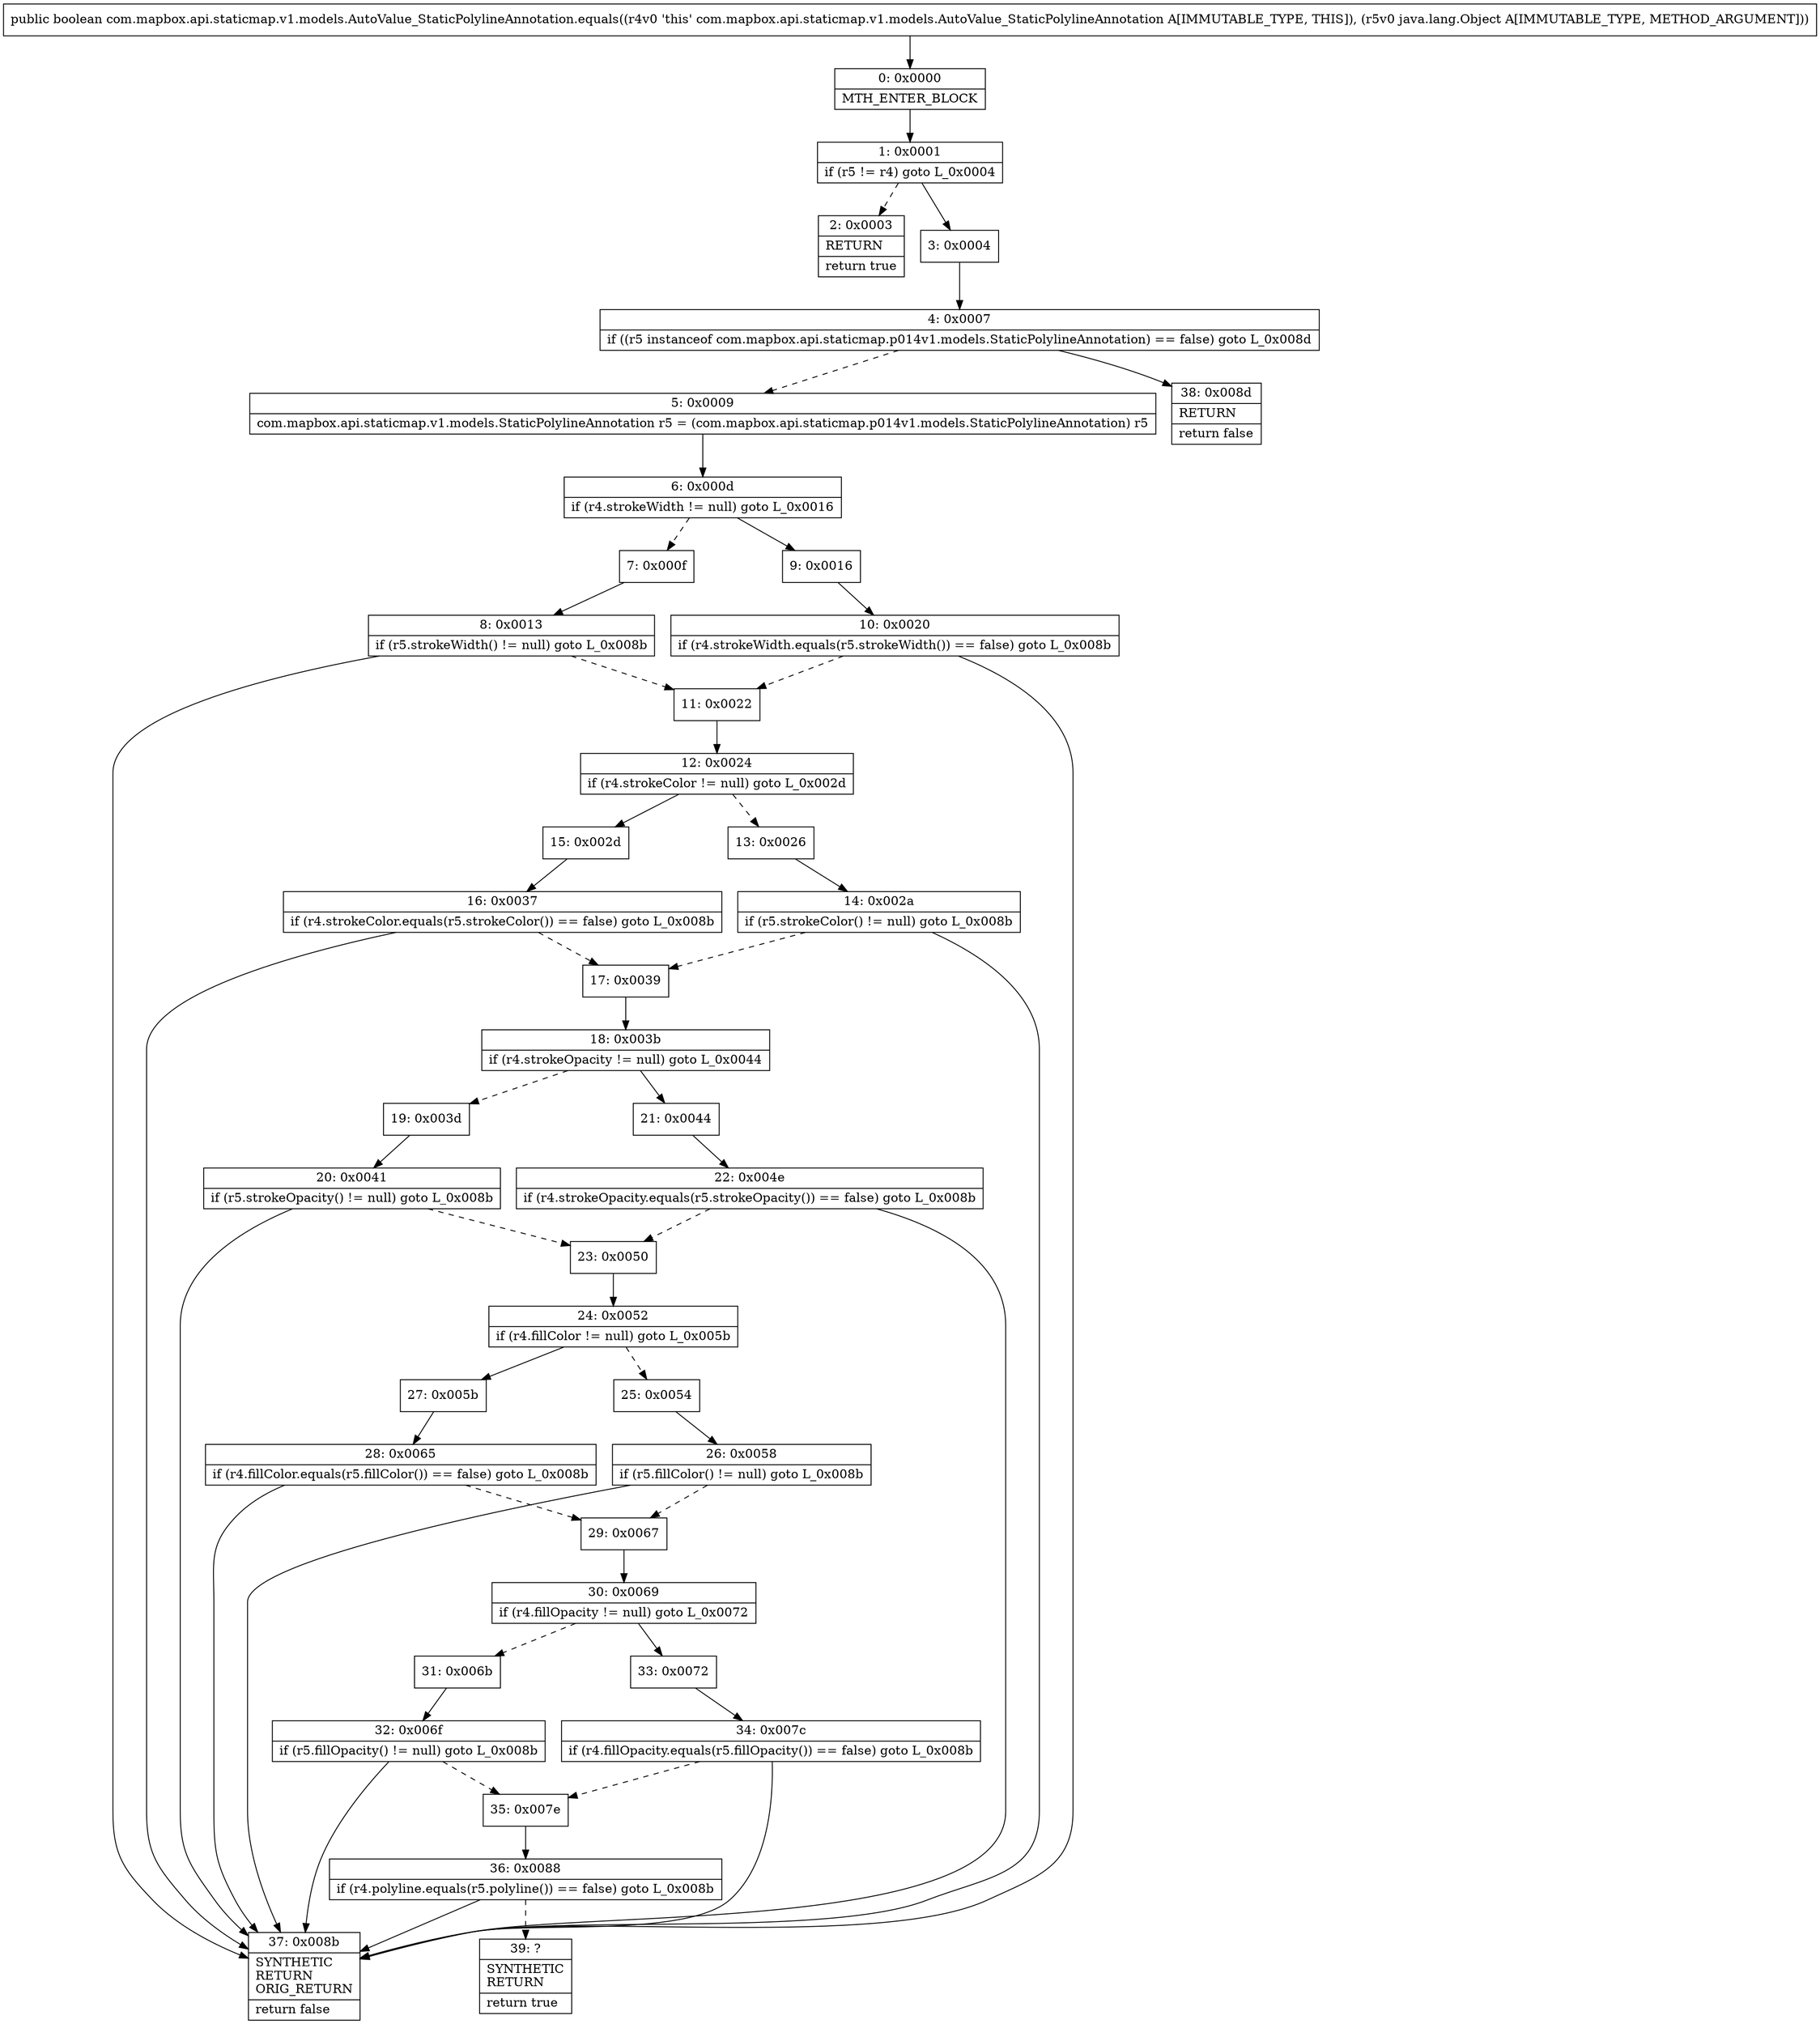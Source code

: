 digraph "CFG forcom.mapbox.api.staticmap.v1.models.AutoValue_StaticPolylineAnnotation.equals(Ljava\/lang\/Object;)Z" {
Node_0 [shape=record,label="{0\:\ 0x0000|MTH_ENTER_BLOCK\l}"];
Node_1 [shape=record,label="{1\:\ 0x0001|if (r5 != r4) goto L_0x0004\l}"];
Node_2 [shape=record,label="{2\:\ 0x0003|RETURN\l|return true\l}"];
Node_3 [shape=record,label="{3\:\ 0x0004}"];
Node_4 [shape=record,label="{4\:\ 0x0007|if ((r5 instanceof com.mapbox.api.staticmap.p014v1.models.StaticPolylineAnnotation) == false) goto L_0x008d\l}"];
Node_5 [shape=record,label="{5\:\ 0x0009|com.mapbox.api.staticmap.v1.models.StaticPolylineAnnotation r5 = (com.mapbox.api.staticmap.p014v1.models.StaticPolylineAnnotation) r5\l}"];
Node_6 [shape=record,label="{6\:\ 0x000d|if (r4.strokeWidth != null) goto L_0x0016\l}"];
Node_7 [shape=record,label="{7\:\ 0x000f}"];
Node_8 [shape=record,label="{8\:\ 0x0013|if (r5.strokeWidth() != null) goto L_0x008b\l}"];
Node_9 [shape=record,label="{9\:\ 0x0016}"];
Node_10 [shape=record,label="{10\:\ 0x0020|if (r4.strokeWidth.equals(r5.strokeWidth()) == false) goto L_0x008b\l}"];
Node_11 [shape=record,label="{11\:\ 0x0022}"];
Node_12 [shape=record,label="{12\:\ 0x0024|if (r4.strokeColor != null) goto L_0x002d\l}"];
Node_13 [shape=record,label="{13\:\ 0x0026}"];
Node_14 [shape=record,label="{14\:\ 0x002a|if (r5.strokeColor() != null) goto L_0x008b\l}"];
Node_15 [shape=record,label="{15\:\ 0x002d}"];
Node_16 [shape=record,label="{16\:\ 0x0037|if (r4.strokeColor.equals(r5.strokeColor()) == false) goto L_0x008b\l}"];
Node_17 [shape=record,label="{17\:\ 0x0039}"];
Node_18 [shape=record,label="{18\:\ 0x003b|if (r4.strokeOpacity != null) goto L_0x0044\l}"];
Node_19 [shape=record,label="{19\:\ 0x003d}"];
Node_20 [shape=record,label="{20\:\ 0x0041|if (r5.strokeOpacity() != null) goto L_0x008b\l}"];
Node_21 [shape=record,label="{21\:\ 0x0044}"];
Node_22 [shape=record,label="{22\:\ 0x004e|if (r4.strokeOpacity.equals(r5.strokeOpacity()) == false) goto L_0x008b\l}"];
Node_23 [shape=record,label="{23\:\ 0x0050}"];
Node_24 [shape=record,label="{24\:\ 0x0052|if (r4.fillColor != null) goto L_0x005b\l}"];
Node_25 [shape=record,label="{25\:\ 0x0054}"];
Node_26 [shape=record,label="{26\:\ 0x0058|if (r5.fillColor() != null) goto L_0x008b\l}"];
Node_27 [shape=record,label="{27\:\ 0x005b}"];
Node_28 [shape=record,label="{28\:\ 0x0065|if (r4.fillColor.equals(r5.fillColor()) == false) goto L_0x008b\l}"];
Node_29 [shape=record,label="{29\:\ 0x0067}"];
Node_30 [shape=record,label="{30\:\ 0x0069|if (r4.fillOpacity != null) goto L_0x0072\l}"];
Node_31 [shape=record,label="{31\:\ 0x006b}"];
Node_32 [shape=record,label="{32\:\ 0x006f|if (r5.fillOpacity() != null) goto L_0x008b\l}"];
Node_33 [shape=record,label="{33\:\ 0x0072}"];
Node_34 [shape=record,label="{34\:\ 0x007c|if (r4.fillOpacity.equals(r5.fillOpacity()) == false) goto L_0x008b\l}"];
Node_35 [shape=record,label="{35\:\ 0x007e}"];
Node_36 [shape=record,label="{36\:\ 0x0088|if (r4.polyline.equals(r5.polyline()) == false) goto L_0x008b\l}"];
Node_37 [shape=record,label="{37\:\ 0x008b|SYNTHETIC\lRETURN\lORIG_RETURN\l|return false\l}"];
Node_38 [shape=record,label="{38\:\ 0x008d|RETURN\l|return false\l}"];
Node_39 [shape=record,label="{39\:\ ?|SYNTHETIC\lRETURN\l|return true\l}"];
MethodNode[shape=record,label="{public boolean com.mapbox.api.staticmap.v1.models.AutoValue_StaticPolylineAnnotation.equals((r4v0 'this' com.mapbox.api.staticmap.v1.models.AutoValue_StaticPolylineAnnotation A[IMMUTABLE_TYPE, THIS]), (r5v0 java.lang.Object A[IMMUTABLE_TYPE, METHOD_ARGUMENT])) }"];
MethodNode -> Node_0;
Node_0 -> Node_1;
Node_1 -> Node_2[style=dashed];
Node_1 -> Node_3;
Node_3 -> Node_4;
Node_4 -> Node_5[style=dashed];
Node_4 -> Node_38;
Node_5 -> Node_6;
Node_6 -> Node_7[style=dashed];
Node_6 -> Node_9;
Node_7 -> Node_8;
Node_8 -> Node_37;
Node_8 -> Node_11[style=dashed];
Node_9 -> Node_10;
Node_10 -> Node_11[style=dashed];
Node_10 -> Node_37;
Node_11 -> Node_12;
Node_12 -> Node_13[style=dashed];
Node_12 -> Node_15;
Node_13 -> Node_14;
Node_14 -> Node_37;
Node_14 -> Node_17[style=dashed];
Node_15 -> Node_16;
Node_16 -> Node_17[style=dashed];
Node_16 -> Node_37;
Node_17 -> Node_18;
Node_18 -> Node_19[style=dashed];
Node_18 -> Node_21;
Node_19 -> Node_20;
Node_20 -> Node_37;
Node_20 -> Node_23[style=dashed];
Node_21 -> Node_22;
Node_22 -> Node_23[style=dashed];
Node_22 -> Node_37;
Node_23 -> Node_24;
Node_24 -> Node_25[style=dashed];
Node_24 -> Node_27;
Node_25 -> Node_26;
Node_26 -> Node_37;
Node_26 -> Node_29[style=dashed];
Node_27 -> Node_28;
Node_28 -> Node_29[style=dashed];
Node_28 -> Node_37;
Node_29 -> Node_30;
Node_30 -> Node_31[style=dashed];
Node_30 -> Node_33;
Node_31 -> Node_32;
Node_32 -> Node_37;
Node_32 -> Node_35[style=dashed];
Node_33 -> Node_34;
Node_34 -> Node_35[style=dashed];
Node_34 -> Node_37;
Node_35 -> Node_36;
Node_36 -> Node_37;
Node_36 -> Node_39[style=dashed];
}

